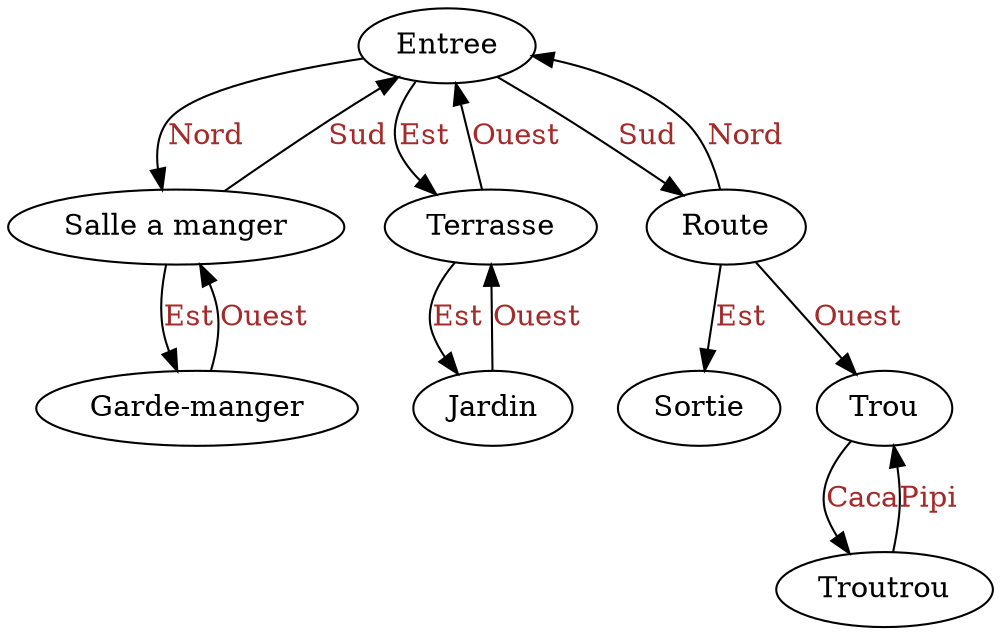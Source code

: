 digraph g{ 
"Entree" -> "Salle a manger" [label = "Nord"] [fontcolor=brown]
"Entree" -> "Terrasse" [label = "Est"] [fontcolor=brown]
"Entree" -> "Route" [label = "Sud"] [fontcolor=brown]
"Salle a manger" -> "Entree" [label = "Sud"] [fontcolor=brown]
"Salle a manger" -> "Garde-manger" [label = "Est"] [fontcolor=brown]
"Terrasse" -> "Jardin" [label = "Est"] [fontcolor=brown]
"Terrasse" -> "Entree" [label = "Ouest"] [fontcolor=brown]
"Route" -> "Entree" [label = "Nord"] [fontcolor=brown]
"Route" -> "Sortie" [label = "Est"] [fontcolor=brown]
"Route" -> "Trou" [label = "Ouest"] [fontcolor=brown]
"Garde-manger" -> "Salle a manger" [label = "Ouest"] [fontcolor=brown]
"Jardin" -> "Terrasse" [label = "Ouest"] [fontcolor=brown]
"Trou" -> "Troutrou" [label = "Caca"] [fontcolor=brown]
"Troutrou" -> "Trou" [label = "Pipi"] [fontcolor=brown]
}